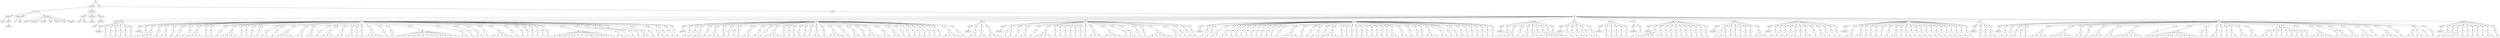 digraph Tree {
	"t0" [label = "TEI"];
	"t1" [label = "teiHeader"];
	"t2" [label = "fileDesc"];
	"t3" [label = "titleStmt"];
	"t4" [label = "title"];
	"t5" [label = "author"];
	"t6" [label = "surname"];
	"t7" [label = "publicationStmt"];
	"t8" [label = "p"];
	"t9" [label = "idno"];
	"t10" [label = "sourceDesc"];
	"t11" [label = "genre"];
	"t12" [label = "inspiration"];
	"t13" [label = "structure"];
	"t14" [label = "type"];
	"t15" [label = "periode"];
	"t16" [label = "taille"];
	"t17" [label = "permalien"];
	"t18" [label = "profileDesc"];
	"t19" [label = "creation"];
	"t20" [label = "date"];
	"t21" [label = "date"];
	"t22" [label = "langUsage"];
	"t23" [label = "language"];
	"t24" [label = "textClass"];
	"t25" [label = "keywords"];
	"t26" [label = "term"];
	"t27" [label = "text"];
	"t28" [label = "body"];
	"t29" [label = "div1"];
	"t30" [label = "head"];
	"t31" [label = "div2"];
	"t32" [label = "head"];
	"t33" [label = "listPerson"];
	"t34" [label = "sp"];
	"t35" [label = "p"];
	"t36" [label = "s"];
	"t37" [label = "sp"];
	"t38" [label = "p"];
	"t39" [label = "s"];
	"t40" [label = "sp"];
	"t41" [label = "p"];
	"t42" [label = "s"];
	"t43" [label = "sp"];
	"t44" [label = "p"];
	"t45" [label = "s"];
	"t46" [label = "sp"];
	"t47" [label = "p"];
	"t48" [label = "s"];
	"t49" [label = "sp"];
	"t50" [label = "p"];
	"t51" [label = "s"];
	"t52" [label = "div2"];
	"t53" [label = "head"];
	"t54" [label = "listPerson"];
	"t55" [label = "sp"];
	"t56" [label = "p"];
	"t57" [label = "s"];
	"t58" [label = "sp"];
	"t59" [label = "p"];
	"t60" [label = "s"];
	"t61" [label = "s"];
	"t62" [label = "s"];
	"t63" [label = "sp"];
	"t64" [label = "p"];
	"t65" [label = "s"];
	"t66" [label = "sp"];
	"t67" [label = "p"];
	"t68" [label = "s"];
	"t69" [label = "s"];
	"t70" [label = "sp"];
	"t71" [label = "p"];
	"t72" [label = "s"];
	"t73" [label = "sp"];
	"t74" [label = "p"];
	"t75" [label = "s"];
	"t76" [label = "sp"];
	"t77" [label = "p"];
	"t78" [label = "s"];
	"t79" [label = "sp"];
	"t80" [label = "p"];
	"t81" [label = "s"];
	"t82" [label = "s"];
	"t83" [label = "s"];
	"t84" [label = "s"];
	"t85" [label = "sp"];
	"t86" [label = "p"];
	"t87" [label = "s"];
	"t88" [label = "sp"];
	"t89" [label = "p"];
	"t90" [label = "s"];
	"t91" [label = "sp"];
	"t92" [label = "p"];
	"t93" [label = "s"];
	"t94" [label = "sp"];
	"t95" [label = "p"];
	"t96" [label = "s"];
	"t97" [label = "s"];
	"t98" [label = "s"];
	"t99" [label = "s"];
	"t100" [label = "sp"];
	"t101" [label = "p"];
	"t102" [label = "s"];
	"t103" [label = "sp"];
	"t104" [label = "p"];
	"t105" [label = "s"];
	"t106" [label = "sp"];
	"t107" [label = "p"];
	"t108" [label = "s"];
	"t109" [label = "sp"];
	"t110" [label = "p"];
	"t111" [label = "s"];
	"t112" [label = "sp"];
	"t113" [label = "p"];
	"t114" [label = "s"];
	"t115" [label = "s"];
	"t116" [label = "sp"];
	"t117" [label = "p"];
	"t118" [label = "s"];
	"t119" [label = "sp"];
	"t120" [label = "p"];
	"t121" [label = "s"];
	"t122" [label = "s"];
	"t123" [label = "s"];
	"t124" [label = "s"];
	"t125" [label = "sp"];
	"t126" [label = "p"];
	"t127" [label = "s"];
	"t128" [label = "s"];
	"t129" [label = "sp"];
	"t130" [label = "p"];
	"t131" [label = "s"];
	"t132" [label = "s"];
	"t133" [label = "sp"];
	"t134" [label = "p"];
	"t135" [label = "s"];
	"t136" [label = "sp"];
	"t137" [label = "p"];
	"t138" [label = "s"];
	"t139" [label = "s"];
	"t140" [label = "s"];
	"t141" [label = "sp"];
	"t142" [label = "p"];
	"t143" [label = "s"];
	"t144" [label = "s"];
	"t145" [label = "sp"];
	"t146" [label = "p"];
	"t147" [label = "s"];
	"t148" [label = "s"];
	"t149" [label = "sp"];
	"t150" [label = "p"];
	"t151" [label = "s"];
	"t152" [label = "sp"];
	"t153" [label = "p"];
	"t154" [label = "s"];
	"t155" [label = "sp"];
	"t156" [label = "p"];
	"t157" [label = "s"];
	"t158" [label = "s"];
	"t159" [label = "s"];
	"t160" [label = "s"];
	"t161" [label = "sp"];
	"t162" [label = "p"];
	"t163" [label = "s"];
	"t164" [label = "sp"];
	"t165" [label = "p"];
	"t166" [label = "s"];
	"t167" [label = "sp"];
	"t168" [label = "p"];
	"t169" [label = "s"];
	"t170" [label = "s"];
	"t171" [label = "s"];
	"t172" [label = "s"];
	"t173" [label = "s"];
	"t174" [label = "s"];
	"t175" [label = "s"];
	"t176" [label = "s"];
	"t177" [label = "s"];
	"t178" [label = "s"];
	"t179" [label = "s"];
	"t180" [label = "s"];
	"t181" [label = "s"];
	"t182" [label = "sp"];
	"t183" [label = "p"];
	"t184" [label = "s"];
	"t185" [label = "s"];
	"t186" [label = "sp"];
	"t187" [label = "p"];
	"t188" [label = "s"];
	"t189" [label = "sp"];
	"t190" [label = "p"];
	"t191" [label = "s"];
	"t192" [label = "s"];
	"t193" [label = "sp"];
	"t194" [label = "p"];
	"t195" [label = "s"];
	"t196" [label = "sp"];
	"t197" [label = "p"];
	"t198" [label = "s"];
	"t199" [label = "s"];
	"t200" [label = "s"];
	"t201" [label = "s"];
	"t202" [label = "s"];
	"t203" [label = "sp"];
	"t204" [label = "p"];
	"t205" [label = "s"];
	"t206" [label = "sp"];
	"t207" [label = "p"];
	"t208" [label = "s"];
	"t209" [label = "sp"];
	"t210" [label = "p"];
	"t211" [label = "s"];
	"t212" [label = "sp"];
	"t213" [label = "p"];
	"t214" [label = "s"];
	"t215" [label = "sp"];
	"t216" [label = "p"];
	"t217" [label = "s"];
	"t218" [label = "sp"];
	"t219" [label = "p"];
	"t220" [label = "s"];
	"t221" [label = "p"];
	"t222" [label = "s"];
	"t223" [label = "sp"];
	"t224" [label = "p"];
	"t225" [label = "s"];
	"t226" [label = "s"];
	"t227" [label = "s"];
	"t228" [label = "s"];
	"t229" [label = "s"];
	"t230" [label = "s"];
	"t231" [label = "s"];
	"t232" [label = "s"];
	"t233" [label = "s"];
	"t234" [label = "s"];
	"t235" [label = "s"];
	"t236" [label = "s"];
	"t237" [label = "s"];
	"t238" [label = "sp"];
	"t239" [label = "p"];
	"t240" [label = "s"];
	"t241" [label = "s"];
	"t242" [label = "sp"];
	"t243" [label = "p"];
	"t244" [label = "s"];
	"t245" [label = "sp"];
	"t246" [label = "p"];
	"t247" [label = "s"];
	"t248" [label = "sp"];
	"t249" [label = "p"];
	"t250" [label = "s"];
	"t251" [label = "sp"];
	"t252" [label = "p"];
	"t253" [label = "s"];
	"t254" [label = "s"];
	"t255" [label = "sp"];
	"t256" [label = "p"];
	"t257" [label = "s"];
	"t258" [label = "sp"];
	"t259" [label = "p"];
	"t260" [label = "s"];
	"t261" [label = "s"];
	"t262" [label = "sp"];
	"t263" [label = "p"];
	"t264" [label = "s"];
	"t265" [label = "sp"];
	"t266" [label = "p"];
	"t267" [label = "s"];
	"t268" [label = "sp"];
	"t269" [label = "p"];
	"t270" [label = "s"];
	"t271" [label = "div2"];
	"t272" [label = "head"];
	"t273" [label = "listPerson"];
	"t274" [label = "sp"];
	"t275" [label = "p"];
	"t276" [label = "s"];
	"t277" [label = "sp"];
	"t278" [label = "p"];
	"t279" [label = "s"];
	"t280" [label = "sp"];
	"t281" [label = "p"];
	"t282" [label = "s"];
	"t283" [label = "s"];
	"t284" [label = "sp"];
	"t285" [label = "p"];
	"t286" [label = "s"];
	"t287" [label = "sp"];
	"t288" [label = "p"];
	"t289" [label = "s"];
	"t290" [label = "s"];
	"t291" [label = "s"];
	"t292" [label = "sp"];
	"t293" [label = "p"];
	"t294" [label = "s"];
	"t295" [label = "sp"];
	"t296" [label = "p"];
	"t297" [label = "s"];
	"t298" [label = "sp"];
	"t299" [label = "p"];
	"t300" [label = "s"];
	"t301" [label = "p"];
	"t302" [label = "s"];
	"t303" [label = "sp"];
	"t304" [label = "p"];
	"t305" [label = "s"];
	"t306" [label = "s"];
	"t307" [label = "sp"];
	"t308" [label = "p"];
	"t309" [label = "s"];
	"t310" [label = "sp"];
	"t311" [label = "p"];
	"t312" [label = "s"];
	"t313" [label = "sp"];
	"t314" [label = "p"];
	"t315" [label = "s"];
	"t316" [label = "s"];
	"t317" [label = "s"];
	"t318" [label = "s"];
	"t319" [label = "sp"];
	"t320" [label = "p"];
	"t321" [label = "s"];
	"t322" [label = "sp"];
	"t323" [label = "p"];
	"t324" [label = "s"];
	"t325" [label = "sp"];
	"t326" [label = "p"];
	"t327" [label = "s"];
	"t328" [label = "sp"];
	"t329" [label = "p"];
	"t330" [label = "s"];
	"t331" [label = "sp"];
	"t332" [label = "p"];
	"t333" [label = "s"];
	"t334" [label = "sp"];
	"t335" [label = "p"];
	"t336" [label = "s"];
	"t337" [label = "sp"];
	"t338" [label = "p"];
	"t339" [label = "s"];
	"t340" [label = "s"];
	"t341" [label = "sp"];
	"t342" [label = "p"];
	"t343" [label = "s"];
	"t344" [label = "sp"];
	"t345" [label = "p"];
	"t346" [label = "s"];
	"t347" [label = "s"];
	"t348" [label = "s"];
	"t349" [label = "s"];
	"t350" [label = "sp"];
	"t351" [label = "p"];
	"t352" [label = "s"];
	"t353" [label = "sp"];
	"t354" [label = "p"];
	"t355" [label = "s"];
	"t356" [label = "s"];
	"t357" [label = "sp"];
	"t358" [label = "p"];
	"t359" [label = "s"];
	"t360" [label = "sp"];
	"t361" [label = "p"];
	"t362" [label = "s"];
	"t363" [label = "s"];
	"t364" [label = "s"];
	"t365" [label = "sp"];
	"t366" [label = "p"];
	"t367" [label = "s"];
	"t368" [label = "s"];
	"t369" [label = "sp"];
	"t370" [label = "p"];
	"t371" [label = "s"];
	"t372" [label = "s"];
	"t373" [label = "sp"];
	"t374" [label = "p"];
	"t375" [label = "s"];
	"t376" [label = "sp"];
	"t377" [label = "p"];
	"t378" [label = "s"];
	"t379" [label = "sp"];
	"t380" [label = "p"];
	"t381" [label = "s"];
	"t382" [label = "sp"];
	"t383" [label = "p"];
	"t384" [label = "s"];
	"t385" [label = "sp"];
	"t386" [label = "p"];
	"t387" [label = "s"];
	"t388" [label = "sp"];
	"t389" [label = "p"];
	"t390" [label = "s"];
	"t391" [label = "sp"];
	"t392" [label = "p"];
	"t393" [label = "s"];
	"t394" [label = "sp"];
	"t395" [label = "p"];
	"t396" [label = "s"];
	"t397" [label = "sp"];
	"t398" [label = "p"];
	"t399" [label = "s"];
	"t400" [label = "s"];
	"t401" [label = "s"];
	"t402" [label = "s"];
	"t403" [label = "sp"];
	"t404" [label = "p"];
	"t405" [label = "s"];
	"t406" [label = "div2"];
	"t407" [label = "head"];
	"t408" [label = "listPerson"];
	"t409" [label = "sp"];
	"t410" [label = "p"];
	"t411" [label = "s"];
	"t412" [label = "s"];
	"t413" [label = "sp"];
	"t414" [label = "p"];
	"t415" [label = "s"];
	"t416" [label = "s"];
	"t417" [label = "sp"];
	"t418" [label = "p"];
	"t419" [label = "s"];
	"t420" [label = "s"];
	"t421" [label = "s"];
	"t422" [label = "div2"];
	"t423" [label = "head"];
	"t424" [label = "listPerson"];
	"t425" [label = "sp"];
	"t426" [label = "p"];
	"t427" [label = "s"];
	"t428" [label = "p"];
	"t429" [label = "s"];
	"t430" [label = "sp"];
	"t431" [label = "p"];
	"t432" [label = "s"];
	"t433" [label = "sp"];
	"t434" [label = "p"];
	"t435" [label = "s"];
	"t436" [label = "s"];
	"t437" [label = "sp"];
	"t438" [label = "p"];
	"t439" [label = "s"];
	"t440" [label = "sp"];
	"t441" [label = "p"];
	"t442" [label = "s"];
	"t443" [label = "s"];
	"t444" [label = "s"];
	"t445" [label = "s"];
	"t446" [label = "sp"];
	"t447" [label = "p"];
	"t448" [label = "s"];
	"t449" [label = "sp"];
	"t450" [label = "p"];
	"t451" [label = "s"];
	"t452" [label = "sp"];
	"t453" [label = "p"];
	"t454" [label = "s"];
	"t455" [label = "sp"];
	"t456" [label = "p"];
	"t457" [label = "s"];
	"t458" [label = "sp"];
	"t459" [label = "p"];
	"t460" [label = "s"];
	"t461" [label = "sp"];
	"t462" [label = "p"];
	"t463" [label = "s"];
	"t464" [label = "sp"];
	"t465" [label = "p"];
	"t466" [label = "s"];
	"t467" [label = "sp"];
	"t468" [label = "p"];
	"t469" [label = "s"];
	"t470" [label = "s"];
	"t471" [label = "s"];
	"t472" [label = "sp"];
	"t473" [label = "p"];
	"t474" [label = "s"];
	"t475" [label = "s"];
	"t476" [label = "s"];
	"t477" [label = "s"];
	"t478" [label = "sp"];
	"t479" [label = "p"];
	"t480" [label = "s"];
	"t481" [label = "sp"];
	"t482" [label = "p"];
	"t483" [label = "s"];
	"t484" [label = "s"];
	"t485" [label = "sp"];
	"t486" [label = "p"];
	"t487" [label = "s"];
	"t488" [label = "sp"];
	"t489" [label = "p"];
	"t490" [label = "s"];
	"t491" [label = "sp"];
	"t492" [label = "p"];
	"t493" [label = "s"];
	"t494" [label = "s"];
	"t495" [label = "s"];
	"t496" [label = "s"];
	"t497" [label = "s"];
	"t498" [label = "sp"];
	"t499" [label = "p"];
	"t500" [label = "s"];
	"t501" [label = "s"];
	"t502" [label = "sp"];
	"t503" [label = "p"];
	"t504" [label = "s"];
	"t505" [label = "sp"];
	"t506" [label = "p"];
	"t507" [label = "s"];
	"t508" [label = "sp"];
	"t509" [label = "p"];
	"t510" [label = "s"];
	"t511" [label = "div2"];
	"t512" [label = "head"];
	"t513" [label = "listPerson"];
	"t514" [label = "sp"];
	"t515" [label = "p"];
	"t516" [label = "s"];
	"t517" [label = "sp"];
	"t518" [label = "p"];
	"t519" [label = "s"];
	"t520" [label = "sp"];
	"t521" [label = "p"];
	"t522" [label = "s"];
	"t523" [label = "s"];
	"t524" [label = "sp"];
	"t525" [label = "p"];
	"t526" [label = "s"];
	"t527" [label = "s"];
	"t528" [label = "sp"];
	"t529" [label = "p"];
	"t530" [label = "s"];
	"t531" [label = "sp"];
	"t532" [label = "p"];
	"t533" [label = "s"];
	"t534" [label = "sp"];
	"t535" [label = "p"];
	"t536" [label = "s"];
	"t537" [label = "sp"];
	"t538" [label = "p"];
	"t539" [label = "s"];
	"t540" [label = "sp"];
	"t541" [label = "p"];
	"t542" [label = "s"];
	"t543" [label = "sp"];
	"t544" [label = "p"];
	"t545" [label = "s"];
	"t546" [label = "sp"];
	"t547" [label = "p"];
	"t548" [label = "s"];
	"t549" [label = "sp"];
	"t550" [label = "p"];
	"t551" [label = "s"];
	"t552" [label = "sp"];
	"t553" [label = "p"];
	"t554" [label = "s"];
	"t555" [label = "sp"];
	"t556" [label = "p"];
	"t557" [label = "s"];
	"t558" [label = "sp"];
	"t559" [label = "p"];
	"t560" [label = "s"];
	"t561" [label = "s"];
	"t562" [label = "s"];
	"t563" [label = "s"];
	"t564" [label = "sp"];
	"t565" [label = "p"];
	"t566" [label = "s"];
	"t567" [label = "sp"];
	"t568" [label = "p"];
	"t569" [label = "s"];
	"t570" [label = "sp"];
	"t571" [label = "p"];
	"t572" [label = "s"];
	"t573" [label = "sp"];
	"t574" [label = "p"];
	"t575" [label = "s"];
	"t576" [label = "sp"];
	"t577" [label = "p"];
	"t578" [label = "s"];
	"t579" [label = "s"];
	"t580" [label = "s"];
	"t581" [label = "s"];
	"t582" [label = "sp"];
	"t583" [label = "p"];
	"t584" [label = "s"];
	"t585" [label = "sp"];
	"t586" [label = "p"];
	"t587" [label = "s"];
	"t588" [label = "sp"];
	"t589" [label = "p"];
	"t590" [label = "s"];
	"t591" [label = "sp"];
	"t592" [label = "p"];
	"t593" [label = "s"];
	"t594" [label = "sp"];
	"t595" [label = "p"];
	"t596" [label = "s"];
	"t597" [label = "sp"];
	"t598" [label = "p"];
	"t599" [label = "s"];
	"t600" [label = "sp"];
	"t601" [label = "p"];
	"t602" [label = "s"];
	"t603" [label = "sp"];
	"t604" [label = "p"];
	"t605" [label = "s"];
	"t606" [label = "sp"];
	"t607" [label = "p"];
	"t608" [label = "s"];
	"t609" [label = "sp"];
	"t610" [label = "p"];
	"t611" [label = "s"];
	"t612" [label = "sp"];
	"t613" [label = "p"];
	"t614" [label = "s"];
	"t615" [label = "s"];
	"t616" [label = "sp"];
	"t617" [label = "p"];
	"t618" [label = "s"];
	"t619" [label = "s"];
	"t620" [label = "sp"];
	"t621" [label = "p"];
	"t622" [label = "s"];
	"t623" [label = "sp"];
	"t624" [label = "p"];
	"t625" [label = "s"];
	"t626" [label = "sp"];
	"t627" [label = "p"];
	"t628" [label = "s"];
	"t629" [label = "sp"];
	"t630" [label = "p"];
	"t631" [label = "s"];
	"t632" [label = "s"];
	"t633" [label = "s"];
	"t634" [label = "sp"];
	"t635" [label = "p"];
	"t636" [label = "s"];
	"t637" [label = "s"];
	"t638" [label = "sp"];
	"t639" [label = "p"];
	"t640" [label = "s"];
	"t641" [label = "sp"];
	"t642" [label = "p"];
	"t643" [label = "s"];
	"t644" [label = "sp"];
	"t645" [label = "p"];
	"t646" [label = "s"];
	"t647" [label = "sp"];
	"t648" [label = "p"];
	"t649" [label = "s"];
	"t650" [label = "sp"];
	"t651" [label = "p"];
	"t652" [label = "s"];
	"t653" [label = "sp"];
	"t654" [label = "p"];
	"t655" [label = "s"];
	"t656" [label = "sp"];
	"t657" [label = "p"];
	"t658" [label = "s"];
	"t659" [label = "sp"];
	"t660" [label = "p"];
	"t661" [label = "s"];
	"t662" [label = "sp"];
	"t663" [label = "p"];
	"t664" [label = "s"];
	"t665" [label = "div2"];
	"t666" [label = "head"];
	"t667" [label = "listPerson"];
	"t668" [label = "sp"];
	"t669" [label = "p"];
	"t670" [label = "s"];
	"t671" [label = "sp"];
	"t672" [label = "p"];
	"t673" [label = "s"];
	"t674" [label = "s"];
	"t675" [label = "s"];
	"t676" [label = "sp"];
	"t677" [label = "p"];
	"t678" [label = "s"];
	"t679" [label = "sp"];
	"t680" [label = "p"];
	"t681" [label = "s"];
	"t682" [label = "s"];
	"t683" [label = "sp"];
	"t684" [label = "p"];
	"t685" [label = "s"];
	"t686" [label = "s"];
	"t687" [label = "sp"];
	"t688" [label = "p"];
	"t689" [label = "s"];
	"t690" [label = "sp"];
	"t691" [label = "p"];
	"t692" [label = "s"];
	"t693" [label = "s"];
	"t694" [label = "s"];
	"t695" [label = "sp"];
	"t696" [label = "p"];
	"t697" [label = "s"];
	"t698" [label = "sp"];
	"t699" [label = "p"];
	"t700" [label = "s"];
	"t701" [label = "div2"];
	"t702" [label = "head"];
	"t703" [label = "listPerson"];
	"t704" [label = "sp"];
	"t705" [label = "p"];
	"t706" [label = "s"];
	"t707" [label = "sp"];
	"t708" [label = "p"];
	"t709" [label = "s"];
	"t710" [label = "sp"];
	"t711" [label = "p"];
	"t712" [label = "s"];
	"t713" [label = "sp"];
	"t714" [label = "p"];
	"t715" [label = "s"];
	"t716" [label = "p"];
	"t717" [label = "s"];
	"t718" [label = "sp"];
	"t719" [label = "p"];
	"t720" [label = "s"];
	"t721" [label = "div2"];
	"t722" [label = "head"];
	"t723" [label = "listPerson"];
	"t724" [label = "sp"];
	"t725" [label = "p"];
	"t726" [label = "s"];
	"t727" [label = "sp"];
	"t728" [label = "p"];
	"t729" [label = "s"];
	"t730" [label = "sp"];
	"t731" [label = "p"];
	"t732" [label = "s"];
	"t733" [label = "sp"];
	"t734" [label = "p"];
	"t735" [label = "s"];
	"t736" [label = "sp"];
	"t737" [label = "p"];
	"t738" [label = "s"];
	"t739" [label = "div2"];
	"t740" [label = "head"];
	"t741" [label = "listPerson"];
	"t742" [label = "sp"];
	"t743" [label = "p"];
	"t744" [label = "s"];
	"t745" [label = "div2"];
	"t746" [label = "head"];
	"t747" [label = "listPerson"];
	"t748" [label = "sp"];
	"t749" [label = "p"];
	"t750" [label = "s"];
	"t751" [label = "s"];
	"t752" [label = "s"];
	"t753" [label = "s"];
	"t754" [label = "sp"];
	"t755" [label = "p"];
	"t756" [label = "s"];
	"t757" [label = "s"];
	"t758" [label = "sp"];
	"t759" [label = "p"];
	"t760" [label = "s"];
	"t761" [label = "sp"];
	"t762" [label = "p"];
	"t763" [label = "s"];
	"t764" [label = "sp"];
	"t765" [label = "p"];
	"t766" [label = "s"];
	"t767" [label = "sp"];
	"t768" [label = "p"];
	"t769" [label = "s"];
	"t770" [label = "sp"];
	"t771" [label = "p"];
	"t772" [label = "s"];
	"t773" [label = "sp"];
	"t774" [label = "p"];
	"t775" [label = "s"];
	"t776" [label = "sp"];
	"t777" [label = "p"];
	"t778" [label = "s"];
	"t779" [label = "sp"];
	"t780" [label = "p"];
	"t781" [label = "s"];
	"t782" [label = "sp"];
	"t783" [label = "p"];
	"t784" [label = "s"];
	"t785" [label = "div2"];
	"t786" [label = "head"];
	"t787" [label = "listPerson"];
	"t788" [label = "sp"];
	"t789" [label = "p"];
	"t790" [label = "s"];
	"t791" [label = "p"];
	"t792" [label = "s"];
	"t793" [label = "s"];
	"t794" [label = "sp"];
	"t795" [label = "p"];
	"t796" [label = "s"];
	"t797" [label = "sp"];
	"t798" [label = "p"];
	"t799" [label = "s"];
	"t800" [label = "sp"];
	"t801" [label = "p"];
	"t802" [label = "s"];
	"t803" [label = "sp"];
	"t804" [label = "p"];
	"t805" [label = "s"];
	"t806" [label = "sp"];
	"t807" [label = "p"];
	"t808" [label = "s"];
	"t809" [label = "sp"];
	"t810" [label = "p"];
	"t811" [label = "s"];
	"t812" [label = "s"];
	"t813" [label = "s"];
	"t814" [label = "div2"];
	"t815" [label = "head"];
	"t816" [label = "listPerson"];
	"t817" [label = "sp"];
	"t818" [label = "p"];
	"t819" [label = "s"];
	"t820" [label = "sp"];
	"t821" [label = "p"];
	"t822" [label = "s"];
	"t823" [label = "sp"];
	"t824" [label = "p"];
	"t825" [label = "s"];
	"t826" [label = "sp"];
	"t827" [label = "p"];
	"t828" [label = "s"];
	"t829" [label = "sp"];
	"t830" [label = "p"];
	"t831" [label = "s"];
	"t832" [label = "s"];
	"t833" [label = "sp"];
	"t834" [label = "p"];
	"t835" [label = "s"];
	"t836" [label = "sp"];
	"t837" [label = "p"];
	"t838" [label = "s"];
	"t839" [label = "s"];
	"t840" [label = "sp"];
	"t841" [label = "p"];
	"t842" [label = "s"];
	"t843" [label = "sp"];
	"t844" [label = "p"];
	"t845" [label = "s"];
	"t846" [label = "s"];
	"t847" [label = "sp"];
	"t848" [label = "p"];
	"t849" [label = "s"];
	"t850" [label = "sp"];
	"t851" [label = "p"];
	"t852" [label = "s"];
	"t853" [label = "sp"];
	"t854" [label = "p"];
	"t855" [label = "s"];
	"t856" [label = "div2"];
	"t857" [label = "head"];
	"t858" [label = "listPerson"];
	"t859" [label = "sp"];
	"t860" [label = "p"];
	"t861" [label = "s"];
	"t862" [label = "s"];
	"t863" [label = "sp"];
	"t864" [label = "p"];
	"t865" [label = "s"];
	"t866" [label = "s"];
	"t867" [label = "sp"];
	"t868" [label = "p"];
	"t869" [label = "s"];
	"t870" [label = "sp"];
	"t871" [label = "p"];
	"t872" [label = "s"];
	"t873" [label = "sp"];
	"t874" [label = "p"];
	"t875" [label = "s"];
	"t876" [label = "sp"];
	"t877" [label = "p"];
	"t878" [label = "s"];
	"t879" [label = "sp"];
	"t880" [label = "p"];
	"t881" [label = "s"];
	"t882" [label = "sp"];
	"t883" [label = "p"];
	"t884" [label = "s"];
	"t885" [label = "s"];
	"t886" [label = "sp"];
	"t887" [label = "p"];
	"t888" [label = "s"];
	"t889" [label = "sp"];
	"t890" [label = "p"];
	"t891" [label = "s"];
	"t892" [label = "s"];
	"t893" [label = "sp"];
	"t894" [label = "p"];
	"t895" [label = "s"];
	"t896" [label = "sp"];
	"t897" [label = "p"];
	"t898" [label = "s"];
	"t899" [label = "sp"];
	"t900" [label = "p"];
	"t901" [label = "s"];
	"t902" [label = "sp"];
	"t903" [label = "p"];
	"t904" [label = "s"];
	"t905" [label = "sp"];
	"t906" [label = "p"];
	"t907" [label = "s"];
	"t908" [label = "sp"];
	"t909" [label = "p"];
	"t910" [label = "s"];
	"t911" [label = "sp"];
	"t912" [label = "p"];
	"t913" [label = "s"];
	"t914" [label = "sp"];
	"t915" [label = "p"];
	"t916" [label = "s"];
	"t917" [label = "sp"];
	"t918" [label = "p"];
	"t919" [label = "s"];
	"t920" [label = "sp"];
	"t921" [label = "p"];
	"t922" [label = "s"];
	"t923" [label = "sp"];
	"t924" [label = "p"];
	"t925" [label = "s"];
	"t926" [label = "sp"];
	"t927" [label = "p"];
	"t928" [label = "s"];
	"t929" [label = "div2"];
	"t930" [label = "head"];
	"t931" [label = "listPerson"];
	"t932" [label = "sp"];
	"t933" [label = "p"];
	"t934" [label = "s"];
	"t935" [label = "sp"];
	"t936" [label = "p"];
	"t937" [label = "s"];
	"t938" [label = "sp"];
	"t939" [label = "p"];
	"t940" [label = "s"];
	"t941" [label = "s"];
	"t942" [label = "div2"];
	"t943" [label = "head"];
	"t944" [label = "listPerson"];
	"t945" [label = "sp"];
	"t946" [label = "p"];
	"t947" [label = "s"];
	"t948" [label = "sp"];
	"t949" [label = "p"];
	"t950" [label = "s"];
	"t951" [label = "sp"];
	"t952" [label = "p"];
	"t953" [label = "s"];
	"t954" [label = "s"];
	"t955" [label = "sp"];
	"t956" [label = "p"];
	"t957" [label = "s"];
	"t958" [label = "p"];
	"t959" [label = "s"];
	"t960" [label = "sp"];
	"t961" [label = "p"];
	"t962" [label = "s"];
	"t963" [label = "s"];
	"t964" [label = "s"];
	"t965" [label = "s"];
	"t966" [label = "sp"];
	"t967" [label = "p"];
	"t968" [label = "s"];
	"t969" [label = "s"];
	"t970" [label = "s"];
	"t971" [label = "s"];
	"t972" [label = "s"];
	"t973" [label = "sp"];
	"t974" [label = "p"];
	"t975" [label = "s"];
	"t976" [label = "s"];
	"t977" [label = "sp"];
	"t978" [label = "p"];
	"t979" [label = "s"];
	"t980" [label = "sp"];
	"t981" [label = "p"];
	"t982" [label = "s"];
	"t983" [label = "s"];
	"t984" [label = "s"];
	"t985" [label = "sp"];
	"t986" [label = "p"];
	"t987" [label = "s"];
	"t988" [label = "s"];
	"t989" [label = "sp"];
	"t990" [label = "p"];
	"t991" [label = "s"];
	"t992" [label = "s"];
	"t993" [label = "s"];
	"t994" [label = "s"];
	"t995" [label = "s"];
	"t996" [label = "s"];
	"t997" [label = "sp"];
	"t998" [label = "p"];
	"t999" [label = "s"];
	"t1000" [label = "sp"];
	"t1001" [label = "p"];
	"t1002" [label = "s"];
	"t1003" [label = "s"];
	"t1004" [label = "s"];
	"t1005" [label = "s"];
	"t1006" [label = "s"];
	"t1007" [label = "s"];
	"t1008" [label = "s"];
	"t1009" [label = "s"];
	"t1010" [label = "s"];
	"t1011" [label = "s"];
	"t1012" [label = "sp"];
	"t1013" [label = "p"];
	"t1014" [label = "s"];
	"t1015" [label = "p"];
	"t1016" [label = "s"];
	"t1017" [label = "sp"];
	"t1018" [label = "p"];
	"t1019" [label = "s"];
	"t1020" [label = "s"];
	"t1021" [label = "sp"];
	"t1022" [label = "p"];
	"t1023" [label = "s"];
	"t1024" [label = "sp"];
	"t1025" [label = "p"];
	"t1026" [label = "s"];
	"t1027" [label = "sp"];
	"t1028" [label = "p"];
	"t1029" [label = "s"];
	"t1030" [label = "s"];
	"t1031" [label = "sp"];
	"t1032" [label = "p"];
	"t1033" [label = "s"];
	"t1034" [label = "s"];
	"t1035" [label = "sp"];
	"t1036" [label = "p"];
	"t1037" [label = "s"];
	"t1038" [label = "s"];
	"t1039" [label = "sp"];
	"t1040" [label = "p"];
	"t1041" [label = "s"];
	"t1042" [label = "s"];
	"t1043" [label = "p"];
	"t1044" [label = "s"];
	"t1045" [label = "p"];
	"t1046" [label = "s"];
	"t1047" [label = "p"];
	"t1048" [label = "s"];
	"t1049" [label = "p"];
	"t1050" [label = "s"];
	"t1051" [label = "p"];
	"t1052" [label = "s"];
	"t1053" [label = "p"];
	"t1054" [label = "s"];
	"t1055" [label = "p"];
	"t1056" [label = "s"];
	"t1057" [label = "sp"];
	"t1058" [label = "p"];
	"t1059" [label = "s"];
	"t1060" [label = "sp"];
	"t1061" [label = "p"];
	"t1062" [label = "s"];
	"t1063" [label = "s"];
	"t1064" [label = "s"];
	"t1065" [label = "s"];
	"t1066" [label = "s"];
	"t1067" [label = "sp"];
	"t1068" [label = "p"];
	"t1069" [label = "s"];
	"t1070" [label = "sp"];
	"t1071" [label = "p"];
	"t1072" [label = "s"];
	"t1073" [label = "s"];
	"t1074" [label = "sp"];
	"t1075" [label = "p"];
	"t1076" [label = "s"];
	"t1077" [label = "s"];
	"t1078" [label = "sp"];
	"t1079" [label = "p"];
	"t1080" [label = "s"];
	"t1081" [label = "s"];
	"t1082" [label = "s"];
	"t1083" [label = "sp"];
	"t1084" [label = "p"];
	"t1085" [label = "s"];
	"t1086" [label = "sp"];
	"t1087" [label = "p"];
	"t1088" [label = "s"];
	"t1089" [label = "s"];
	"t1090" [label = "s"];
	"t1091" [label = "s"];
	"t1092" [label = "sp"];
	"t1093" [label = "p"];
	"t1094" [label = "s"];
	"t1095" [label = "sp"];
	"t1096" [label = "p"];
	"t1097" [label = "s"];
	"t1098" [label = "s"];
	"t1099" [label = "p"];
	"t1100" [label = "s"];
	"t1101" [label = "s"];
	"t1102" [label = "p"];
	"t1103" [label = "s"];
	"t1104" [label = "sp"];
	"t1105" [label = "p"];
	"t1106" [label = "s"];
	"t1107" [label = "div2"];
	"t1108" [label = "head"];
	"t1109" [label = "listPerson"];
	"t1110" [label = "sp"];
	"t1111" [label = "p"];
	"t1112" [label = "s"];
	"t1113" [label = "sp"];
	"t1114" [label = "p"];
	"t1115" [label = "s"];
	"t1116" [label = "sp"];
	"t1117" [label = "p"];
	"t1118" [label = "s"];
	"t1119" [label = "s"];
	"t1120" [label = "s"];
	"t1121" [label = "sp"];
	"t1122" [label = "p"];
	"t1123" [label = "s"];
	"t1124" [label = "sp"];
	"t1125" [label = "p"];
	"t1126" [label = "s"];
	"t1127" [label = "sp"];
	"t1128" [label = "p"];
	"t1129" [label = "s"];
	"t1130" [label = "sp"];
	"t1131" [label = "p"];
	"t1132" [label = "s"];
	"t1133" [label = "sp"];
	"t1134" [label = "p"];
	"t1135" [label = "s"];
	"t1136" [label = "sp"];
	"t1137" [label = "p"];
	"t1138" [label = "s"];
	"t1139" [label = "s"];
	"t1140" [label = "sp"];
	"t1141" [label = "p"];
	"t1142" [label = "s"];
	"t0" -> "t1";
	"t1" -> "t2";
	"t2" -> "t3";
	"t3" -> "t4";
	"t3" -> "t5";
	"t5" -> "t6";
	"t2" -> "t7";
	"t7" -> "t8";
	"t7" -> "t9";
	"t2" -> "t10";
	"t10" -> "t11";
	"t10" -> "t12";
	"t10" -> "t13";
	"t10" -> "t14";
	"t10" -> "t15";
	"t10" -> "t16";
	"t10" -> "t17";
	"t1" -> "t18";
	"t18" -> "t19";
	"t19" -> "t20";
	"t19" -> "t21";
	"t18" -> "t22";
	"t22" -> "t23";
	"t18" -> "t24";
	"t24" -> "t25";
	"t25" -> "t26";
	"t0" -> "t27";
	"t27" -> "t28";
	"t28" -> "t29";
	"t29" -> "t30";
	"t29" -> "t31";
	"t31" -> "t32";
	"t32" -> "t33";
	"t31" -> "t34";
	"t34" -> "t35";
	"t35" -> "t36";
	"t31" -> "t37";
	"t37" -> "t38";
	"t38" -> "t39";
	"t31" -> "t40";
	"t40" -> "t41";
	"t41" -> "t42";
	"t31" -> "t43";
	"t43" -> "t44";
	"t44" -> "t45";
	"t31" -> "t46";
	"t46" -> "t47";
	"t47" -> "t48";
	"t31" -> "t49";
	"t49" -> "t50";
	"t50" -> "t51";
	"t29" -> "t52";
	"t52" -> "t53";
	"t53" -> "t54";
	"t52" -> "t55";
	"t55" -> "t56";
	"t56" -> "t57";
	"t52" -> "t58";
	"t58" -> "t59";
	"t59" -> "t60";
	"t59" -> "t61";
	"t59" -> "t62";
	"t52" -> "t63";
	"t63" -> "t64";
	"t64" -> "t65";
	"t52" -> "t66";
	"t66" -> "t67";
	"t67" -> "t68";
	"t67" -> "t69";
	"t52" -> "t70";
	"t70" -> "t71";
	"t71" -> "t72";
	"t52" -> "t73";
	"t73" -> "t74";
	"t74" -> "t75";
	"t52" -> "t76";
	"t76" -> "t77";
	"t77" -> "t78";
	"t52" -> "t79";
	"t79" -> "t80";
	"t80" -> "t81";
	"t80" -> "t82";
	"t80" -> "t83";
	"t80" -> "t84";
	"t52" -> "t85";
	"t85" -> "t86";
	"t86" -> "t87";
	"t52" -> "t88";
	"t88" -> "t89";
	"t89" -> "t90";
	"t52" -> "t91";
	"t91" -> "t92";
	"t92" -> "t93";
	"t52" -> "t94";
	"t94" -> "t95";
	"t95" -> "t96";
	"t95" -> "t97";
	"t95" -> "t98";
	"t95" -> "t99";
	"t52" -> "t100";
	"t100" -> "t101";
	"t101" -> "t102";
	"t52" -> "t103";
	"t103" -> "t104";
	"t104" -> "t105";
	"t52" -> "t106";
	"t106" -> "t107";
	"t107" -> "t108";
	"t52" -> "t109";
	"t109" -> "t110";
	"t110" -> "t111";
	"t52" -> "t112";
	"t112" -> "t113";
	"t113" -> "t114";
	"t113" -> "t115";
	"t52" -> "t116";
	"t116" -> "t117";
	"t117" -> "t118";
	"t52" -> "t119";
	"t119" -> "t120";
	"t120" -> "t121";
	"t120" -> "t122";
	"t120" -> "t123";
	"t120" -> "t124";
	"t52" -> "t125";
	"t125" -> "t126";
	"t126" -> "t127";
	"t126" -> "t128";
	"t52" -> "t129";
	"t129" -> "t130";
	"t130" -> "t131";
	"t130" -> "t132";
	"t52" -> "t133";
	"t133" -> "t134";
	"t134" -> "t135";
	"t52" -> "t136";
	"t136" -> "t137";
	"t137" -> "t138";
	"t137" -> "t139";
	"t137" -> "t140";
	"t52" -> "t141";
	"t141" -> "t142";
	"t142" -> "t143";
	"t142" -> "t144";
	"t52" -> "t145";
	"t145" -> "t146";
	"t146" -> "t147";
	"t146" -> "t148";
	"t52" -> "t149";
	"t149" -> "t150";
	"t150" -> "t151";
	"t52" -> "t152";
	"t152" -> "t153";
	"t153" -> "t154";
	"t52" -> "t155";
	"t155" -> "t156";
	"t156" -> "t157";
	"t156" -> "t158";
	"t156" -> "t159";
	"t156" -> "t160";
	"t52" -> "t161";
	"t161" -> "t162";
	"t162" -> "t163";
	"t52" -> "t164";
	"t164" -> "t165";
	"t165" -> "t166";
	"t52" -> "t167";
	"t167" -> "t168";
	"t168" -> "t169";
	"t168" -> "t170";
	"t168" -> "t171";
	"t168" -> "t172";
	"t168" -> "t173";
	"t168" -> "t174";
	"t168" -> "t175";
	"t168" -> "t176";
	"t168" -> "t177";
	"t168" -> "t178";
	"t168" -> "t179";
	"t168" -> "t180";
	"t168" -> "t181";
	"t52" -> "t182";
	"t182" -> "t183";
	"t183" -> "t184";
	"t183" -> "t185";
	"t52" -> "t186";
	"t186" -> "t187";
	"t187" -> "t188";
	"t52" -> "t189";
	"t189" -> "t190";
	"t190" -> "t191";
	"t190" -> "t192";
	"t52" -> "t193";
	"t193" -> "t194";
	"t194" -> "t195";
	"t52" -> "t196";
	"t196" -> "t197";
	"t197" -> "t198";
	"t197" -> "t199";
	"t197" -> "t200";
	"t197" -> "t201";
	"t197" -> "t202";
	"t52" -> "t203";
	"t203" -> "t204";
	"t204" -> "t205";
	"t52" -> "t206";
	"t206" -> "t207";
	"t207" -> "t208";
	"t52" -> "t209";
	"t209" -> "t210";
	"t210" -> "t211";
	"t52" -> "t212";
	"t212" -> "t213";
	"t213" -> "t214";
	"t52" -> "t215";
	"t215" -> "t216";
	"t216" -> "t217";
	"t52" -> "t218";
	"t218" -> "t219";
	"t219" -> "t220";
	"t218" -> "t221";
	"t221" -> "t222";
	"t52" -> "t223";
	"t223" -> "t224";
	"t224" -> "t225";
	"t224" -> "t226";
	"t224" -> "t227";
	"t224" -> "t228";
	"t224" -> "t229";
	"t224" -> "t230";
	"t224" -> "t231";
	"t224" -> "t232";
	"t224" -> "t233";
	"t224" -> "t234";
	"t224" -> "t235";
	"t224" -> "t236";
	"t224" -> "t237";
	"t52" -> "t238";
	"t238" -> "t239";
	"t239" -> "t240";
	"t239" -> "t241";
	"t52" -> "t242";
	"t242" -> "t243";
	"t243" -> "t244";
	"t52" -> "t245";
	"t245" -> "t246";
	"t246" -> "t247";
	"t52" -> "t248";
	"t248" -> "t249";
	"t249" -> "t250";
	"t52" -> "t251";
	"t251" -> "t252";
	"t252" -> "t253";
	"t252" -> "t254";
	"t52" -> "t255";
	"t255" -> "t256";
	"t256" -> "t257";
	"t52" -> "t258";
	"t258" -> "t259";
	"t259" -> "t260";
	"t259" -> "t261";
	"t52" -> "t262";
	"t262" -> "t263";
	"t263" -> "t264";
	"t52" -> "t265";
	"t265" -> "t266";
	"t266" -> "t267";
	"t52" -> "t268";
	"t268" -> "t269";
	"t269" -> "t270";
	"t29" -> "t271";
	"t271" -> "t272";
	"t272" -> "t273";
	"t271" -> "t274";
	"t274" -> "t275";
	"t275" -> "t276";
	"t271" -> "t277";
	"t277" -> "t278";
	"t278" -> "t279";
	"t271" -> "t280";
	"t280" -> "t281";
	"t281" -> "t282";
	"t281" -> "t283";
	"t271" -> "t284";
	"t284" -> "t285";
	"t285" -> "t286";
	"t271" -> "t287";
	"t287" -> "t288";
	"t288" -> "t289";
	"t288" -> "t290";
	"t288" -> "t291";
	"t271" -> "t292";
	"t292" -> "t293";
	"t293" -> "t294";
	"t271" -> "t295";
	"t295" -> "t296";
	"t296" -> "t297";
	"t271" -> "t298";
	"t298" -> "t299";
	"t299" -> "t300";
	"t298" -> "t301";
	"t301" -> "t302";
	"t271" -> "t303";
	"t303" -> "t304";
	"t304" -> "t305";
	"t304" -> "t306";
	"t271" -> "t307";
	"t307" -> "t308";
	"t308" -> "t309";
	"t271" -> "t310";
	"t310" -> "t311";
	"t311" -> "t312";
	"t271" -> "t313";
	"t313" -> "t314";
	"t314" -> "t315";
	"t314" -> "t316";
	"t314" -> "t317";
	"t314" -> "t318";
	"t271" -> "t319";
	"t319" -> "t320";
	"t320" -> "t321";
	"t271" -> "t322";
	"t322" -> "t323";
	"t323" -> "t324";
	"t271" -> "t325";
	"t325" -> "t326";
	"t326" -> "t327";
	"t271" -> "t328";
	"t328" -> "t329";
	"t329" -> "t330";
	"t271" -> "t331";
	"t331" -> "t332";
	"t332" -> "t333";
	"t271" -> "t334";
	"t334" -> "t335";
	"t335" -> "t336";
	"t271" -> "t337";
	"t337" -> "t338";
	"t338" -> "t339";
	"t338" -> "t340";
	"t271" -> "t341";
	"t341" -> "t342";
	"t342" -> "t343";
	"t271" -> "t344";
	"t344" -> "t345";
	"t345" -> "t346";
	"t345" -> "t347";
	"t345" -> "t348";
	"t345" -> "t349";
	"t271" -> "t350";
	"t350" -> "t351";
	"t351" -> "t352";
	"t271" -> "t353";
	"t353" -> "t354";
	"t354" -> "t355";
	"t354" -> "t356";
	"t271" -> "t357";
	"t357" -> "t358";
	"t358" -> "t359";
	"t271" -> "t360";
	"t360" -> "t361";
	"t361" -> "t362";
	"t361" -> "t363";
	"t361" -> "t364";
	"t271" -> "t365";
	"t365" -> "t366";
	"t366" -> "t367";
	"t366" -> "t368";
	"t271" -> "t369";
	"t369" -> "t370";
	"t370" -> "t371";
	"t370" -> "t372";
	"t271" -> "t373";
	"t373" -> "t374";
	"t374" -> "t375";
	"t271" -> "t376";
	"t376" -> "t377";
	"t377" -> "t378";
	"t271" -> "t379";
	"t379" -> "t380";
	"t380" -> "t381";
	"t271" -> "t382";
	"t382" -> "t383";
	"t383" -> "t384";
	"t271" -> "t385";
	"t385" -> "t386";
	"t386" -> "t387";
	"t271" -> "t388";
	"t388" -> "t389";
	"t389" -> "t390";
	"t271" -> "t391";
	"t391" -> "t392";
	"t392" -> "t393";
	"t271" -> "t394";
	"t394" -> "t395";
	"t395" -> "t396";
	"t271" -> "t397";
	"t397" -> "t398";
	"t398" -> "t399";
	"t398" -> "t400";
	"t398" -> "t401";
	"t398" -> "t402";
	"t271" -> "t403";
	"t403" -> "t404";
	"t404" -> "t405";
	"t29" -> "t406";
	"t406" -> "t407";
	"t407" -> "t408";
	"t406" -> "t409";
	"t409" -> "t410";
	"t410" -> "t411";
	"t410" -> "t412";
	"t406" -> "t413";
	"t413" -> "t414";
	"t414" -> "t415";
	"t414" -> "t416";
	"t406" -> "t417";
	"t417" -> "t418";
	"t418" -> "t419";
	"t418" -> "t420";
	"t418" -> "t421";
	"t29" -> "t422";
	"t422" -> "t423";
	"t423" -> "t424";
	"t422" -> "t425";
	"t425" -> "t426";
	"t426" -> "t427";
	"t425" -> "t428";
	"t428" -> "t429";
	"t422" -> "t430";
	"t430" -> "t431";
	"t431" -> "t432";
	"t422" -> "t433";
	"t433" -> "t434";
	"t434" -> "t435";
	"t434" -> "t436";
	"t422" -> "t437";
	"t437" -> "t438";
	"t438" -> "t439";
	"t422" -> "t440";
	"t440" -> "t441";
	"t441" -> "t442";
	"t441" -> "t443";
	"t441" -> "t444";
	"t441" -> "t445";
	"t422" -> "t446";
	"t446" -> "t447";
	"t447" -> "t448";
	"t422" -> "t449";
	"t449" -> "t450";
	"t450" -> "t451";
	"t422" -> "t452";
	"t452" -> "t453";
	"t453" -> "t454";
	"t422" -> "t455";
	"t455" -> "t456";
	"t456" -> "t457";
	"t422" -> "t458";
	"t458" -> "t459";
	"t459" -> "t460";
	"t422" -> "t461";
	"t461" -> "t462";
	"t462" -> "t463";
	"t422" -> "t464";
	"t464" -> "t465";
	"t465" -> "t466";
	"t422" -> "t467";
	"t467" -> "t468";
	"t468" -> "t469";
	"t468" -> "t470";
	"t468" -> "t471";
	"t422" -> "t472";
	"t472" -> "t473";
	"t473" -> "t474";
	"t473" -> "t475";
	"t473" -> "t476";
	"t473" -> "t477";
	"t422" -> "t478";
	"t478" -> "t479";
	"t479" -> "t480";
	"t422" -> "t481";
	"t481" -> "t482";
	"t482" -> "t483";
	"t482" -> "t484";
	"t422" -> "t485";
	"t485" -> "t486";
	"t486" -> "t487";
	"t422" -> "t488";
	"t488" -> "t489";
	"t489" -> "t490";
	"t422" -> "t491";
	"t491" -> "t492";
	"t492" -> "t493";
	"t492" -> "t494";
	"t492" -> "t495";
	"t492" -> "t496";
	"t492" -> "t497";
	"t422" -> "t498";
	"t498" -> "t499";
	"t499" -> "t500";
	"t499" -> "t501";
	"t422" -> "t502";
	"t502" -> "t503";
	"t503" -> "t504";
	"t422" -> "t505";
	"t505" -> "t506";
	"t506" -> "t507";
	"t422" -> "t508";
	"t508" -> "t509";
	"t509" -> "t510";
	"t29" -> "t511";
	"t511" -> "t512";
	"t512" -> "t513";
	"t511" -> "t514";
	"t514" -> "t515";
	"t515" -> "t516";
	"t511" -> "t517";
	"t517" -> "t518";
	"t518" -> "t519";
	"t511" -> "t520";
	"t520" -> "t521";
	"t521" -> "t522";
	"t521" -> "t523";
	"t511" -> "t524";
	"t524" -> "t525";
	"t525" -> "t526";
	"t525" -> "t527";
	"t511" -> "t528";
	"t528" -> "t529";
	"t529" -> "t530";
	"t511" -> "t531";
	"t531" -> "t532";
	"t532" -> "t533";
	"t511" -> "t534";
	"t534" -> "t535";
	"t535" -> "t536";
	"t511" -> "t537";
	"t537" -> "t538";
	"t538" -> "t539";
	"t511" -> "t540";
	"t540" -> "t541";
	"t541" -> "t542";
	"t511" -> "t543";
	"t543" -> "t544";
	"t544" -> "t545";
	"t511" -> "t546";
	"t546" -> "t547";
	"t547" -> "t548";
	"t511" -> "t549";
	"t549" -> "t550";
	"t550" -> "t551";
	"t511" -> "t552";
	"t552" -> "t553";
	"t553" -> "t554";
	"t511" -> "t555";
	"t555" -> "t556";
	"t556" -> "t557";
	"t511" -> "t558";
	"t558" -> "t559";
	"t559" -> "t560";
	"t559" -> "t561";
	"t559" -> "t562";
	"t559" -> "t563";
	"t511" -> "t564";
	"t564" -> "t565";
	"t565" -> "t566";
	"t511" -> "t567";
	"t567" -> "t568";
	"t568" -> "t569";
	"t511" -> "t570";
	"t570" -> "t571";
	"t571" -> "t572";
	"t511" -> "t573";
	"t573" -> "t574";
	"t574" -> "t575";
	"t511" -> "t576";
	"t576" -> "t577";
	"t577" -> "t578";
	"t577" -> "t579";
	"t577" -> "t580";
	"t577" -> "t581";
	"t511" -> "t582";
	"t582" -> "t583";
	"t583" -> "t584";
	"t511" -> "t585";
	"t585" -> "t586";
	"t586" -> "t587";
	"t511" -> "t588";
	"t588" -> "t589";
	"t589" -> "t590";
	"t511" -> "t591";
	"t591" -> "t592";
	"t592" -> "t593";
	"t511" -> "t594";
	"t594" -> "t595";
	"t595" -> "t596";
	"t511" -> "t597";
	"t597" -> "t598";
	"t598" -> "t599";
	"t511" -> "t600";
	"t600" -> "t601";
	"t601" -> "t602";
	"t511" -> "t603";
	"t603" -> "t604";
	"t604" -> "t605";
	"t511" -> "t606";
	"t606" -> "t607";
	"t607" -> "t608";
	"t511" -> "t609";
	"t609" -> "t610";
	"t610" -> "t611";
	"t511" -> "t612";
	"t612" -> "t613";
	"t613" -> "t614";
	"t613" -> "t615";
	"t511" -> "t616";
	"t616" -> "t617";
	"t617" -> "t618";
	"t617" -> "t619";
	"t511" -> "t620";
	"t620" -> "t621";
	"t621" -> "t622";
	"t511" -> "t623";
	"t623" -> "t624";
	"t624" -> "t625";
	"t511" -> "t626";
	"t626" -> "t627";
	"t627" -> "t628";
	"t511" -> "t629";
	"t629" -> "t630";
	"t630" -> "t631";
	"t630" -> "t632";
	"t630" -> "t633";
	"t511" -> "t634";
	"t634" -> "t635";
	"t635" -> "t636";
	"t635" -> "t637";
	"t511" -> "t638";
	"t638" -> "t639";
	"t639" -> "t640";
	"t511" -> "t641";
	"t641" -> "t642";
	"t642" -> "t643";
	"t511" -> "t644";
	"t644" -> "t645";
	"t645" -> "t646";
	"t511" -> "t647";
	"t647" -> "t648";
	"t648" -> "t649";
	"t511" -> "t650";
	"t650" -> "t651";
	"t651" -> "t652";
	"t511" -> "t653";
	"t653" -> "t654";
	"t654" -> "t655";
	"t511" -> "t656";
	"t656" -> "t657";
	"t657" -> "t658";
	"t511" -> "t659";
	"t659" -> "t660";
	"t660" -> "t661";
	"t511" -> "t662";
	"t662" -> "t663";
	"t663" -> "t664";
	"t29" -> "t665";
	"t665" -> "t666";
	"t666" -> "t667";
	"t665" -> "t668";
	"t668" -> "t669";
	"t669" -> "t670";
	"t665" -> "t671";
	"t671" -> "t672";
	"t672" -> "t673";
	"t672" -> "t674";
	"t672" -> "t675";
	"t665" -> "t676";
	"t676" -> "t677";
	"t677" -> "t678";
	"t665" -> "t679";
	"t679" -> "t680";
	"t680" -> "t681";
	"t680" -> "t682";
	"t665" -> "t683";
	"t683" -> "t684";
	"t684" -> "t685";
	"t684" -> "t686";
	"t665" -> "t687";
	"t687" -> "t688";
	"t688" -> "t689";
	"t665" -> "t690";
	"t690" -> "t691";
	"t691" -> "t692";
	"t691" -> "t693";
	"t691" -> "t694";
	"t665" -> "t695";
	"t695" -> "t696";
	"t696" -> "t697";
	"t665" -> "t698";
	"t698" -> "t699";
	"t699" -> "t700";
	"t29" -> "t701";
	"t701" -> "t702";
	"t702" -> "t703";
	"t701" -> "t704";
	"t704" -> "t705";
	"t705" -> "t706";
	"t701" -> "t707";
	"t707" -> "t708";
	"t708" -> "t709";
	"t701" -> "t710";
	"t710" -> "t711";
	"t711" -> "t712";
	"t701" -> "t713";
	"t713" -> "t714";
	"t714" -> "t715";
	"t713" -> "t716";
	"t716" -> "t717";
	"t701" -> "t718";
	"t718" -> "t719";
	"t719" -> "t720";
	"t29" -> "t721";
	"t721" -> "t722";
	"t722" -> "t723";
	"t721" -> "t724";
	"t724" -> "t725";
	"t725" -> "t726";
	"t721" -> "t727";
	"t727" -> "t728";
	"t728" -> "t729";
	"t721" -> "t730";
	"t730" -> "t731";
	"t731" -> "t732";
	"t721" -> "t733";
	"t733" -> "t734";
	"t734" -> "t735";
	"t721" -> "t736";
	"t736" -> "t737";
	"t737" -> "t738";
	"t29" -> "t739";
	"t739" -> "t740";
	"t740" -> "t741";
	"t739" -> "t742";
	"t742" -> "t743";
	"t743" -> "t744";
	"t29" -> "t745";
	"t745" -> "t746";
	"t746" -> "t747";
	"t745" -> "t748";
	"t748" -> "t749";
	"t749" -> "t750";
	"t749" -> "t751";
	"t749" -> "t752";
	"t749" -> "t753";
	"t745" -> "t754";
	"t754" -> "t755";
	"t755" -> "t756";
	"t755" -> "t757";
	"t745" -> "t758";
	"t758" -> "t759";
	"t759" -> "t760";
	"t745" -> "t761";
	"t761" -> "t762";
	"t762" -> "t763";
	"t745" -> "t764";
	"t764" -> "t765";
	"t765" -> "t766";
	"t745" -> "t767";
	"t767" -> "t768";
	"t768" -> "t769";
	"t745" -> "t770";
	"t770" -> "t771";
	"t771" -> "t772";
	"t745" -> "t773";
	"t773" -> "t774";
	"t774" -> "t775";
	"t745" -> "t776";
	"t776" -> "t777";
	"t777" -> "t778";
	"t745" -> "t779";
	"t779" -> "t780";
	"t780" -> "t781";
	"t745" -> "t782";
	"t782" -> "t783";
	"t783" -> "t784";
	"t29" -> "t785";
	"t785" -> "t786";
	"t786" -> "t787";
	"t785" -> "t788";
	"t788" -> "t789";
	"t789" -> "t790";
	"t788" -> "t791";
	"t791" -> "t792";
	"t791" -> "t793";
	"t785" -> "t794";
	"t794" -> "t795";
	"t795" -> "t796";
	"t785" -> "t797";
	"t797" -> "t798";
	"t798" -> "t799";
	"t785" -> "t800";
	"t800" -> "t801";
	"t801" -> "t802";
	"t785" -> "t803";
	"t803" -> "t804";
	"t804" -> "t805";
	"t785" -> "t806";
	"t806" -> "t807";
	"t807" -> "t808";
	"t785" -> "t809";
	"t809" -> "t810";
	"t810" -> "t811";
	"t810" -> "t812";
	"t810" -> "t813";
	"t29" -> "t814";
	"t814" -> "t815";
	"t815" -> "t816";
	"t814" -> "t817";
	"t817" -> "t818";
	"t818" -> "t819";
	"t814" -> "t820";
	"t820" -> "t821";
	"t821" -> "t822";
	"t814" -> "t823";
	"t823" -> "t824";
	"t824" -> "t825";
	"t814" -> "t826";
	"t826" -> "t827";
	"t827" -> "t828";
	"t814" -> "t829";
	"t829" -> "t830";
	"t830" -> "t831";
	"t830" -> "t832";
	"t814" -> "t833";
	"t833" -> "t834";
	"t834" -> "t835";
	"t814" -> "t836";
	"t836" -> "t837";
	"t837" -> "t838";
	"t837" -> "t839";
	"t814" -> "t840";
	"t840" -> "t841";
	"t841" -> "t842";
	"t814" -> "t843";
	"t843" -> "t844";
	"t844" -> "t845";
	"t844" -> "t846";
	"t814" -> "t847";
	"t847" -> "t848";
	"t848" -> "t849";
	"t814" -> "t850";
	"t850" -> "t851";
	"t851" -> "t852";
	"t814" -> "t853";
	"t853" -> "t854";
	"t854" -> "t855";
	"t29" -> "t856";
	"t856" -> "t857";
	"t857" -> "t858";
	"t856" -> "t859";
	"t859" -> "t860";
	"t860" -> "t861";
	"t860" -> "t862";
	"t856" -> "t863";
	"t863" -> "t864";
	"t864" -> "t865";
	"t864" -> "t866";
	"t856" -> "t867";
	"t867" -> "t868";
	"t868" -> "t869";
	"t856" -> "t870";
	"t870" -> "t871";
	"t871" -> "t872";
	"t856" -> "t873";
	"t873" -> "t874";
	"t874" -> "t875";
	"t856" -> "t876";
	"t876" -> "t877";
	"t877" -> "t878";
	"t856" -> "t879";
	"t879" -> "t880";
	"t880" -> "t881";
	"t856" -> "t882";
	"t882" -> "t883";
	"t883" -> "t884";
	"t883" -> "t885";
	"t856" -> "t886";
	"t886" -> "t887";
	"t887" -> "t888";
	"t856" -> "t889";
	"t889" -> "t890";
	"t890" -> "t891";
	"t890" -> "t892";
	"t856" -> "t893";
	"t893" -> "t894";
	"t894" -> "t895";
	"t856" -> "t896";
	"t896" -> "t897";
	"t897" -> "t898";
	"t856" -> "t899";
	"t899" -> "t900";
	"t900" -> "t901";
	"t856" -> "t902";
	"t902" -> "t903";
	"t903" -> "t904";
	"t856" -> "t905";
	"t905" -> "t906";
	"t906" -> "t907";
	"t856" -> "t908";
	"t908" -> "t909";
	"t909" -> "t910";
	"t856" -> "t911";
	"t911" -> "t912";
	"t912" -> "t913";
	"t856" -> "t914";
	"t914" -> "t915";
	"t915" -> "t916";
	"t856" -> "t917";
	"t917" -> "t918";
	"t918" -> "t919";
	"t856" -> "t920";
	"t920" -> "t921";
	"t921" -> "t922";
	"t856" -> "t923";
	"t923" -> "t924";
	"t924" -> "t925";
	"t856" -> "t926";
	"t926" -> "t927";
	"t927" -> "t928";
	"t29" -> "t929";
	"t929" -> "t930";
	"t930" -> "t931";
	"t929" -> "t932";
	"t932" -> "t933";
	"t933" -> "t934";
	"t929" -> "t935";
	"t935" -> "t936";
	"t936" -> "t937";
	"t929" -> "t938";
	"t938" -> "t939";
	"t939" -> "t940";
	"t939" -> "t941";
	"t29" -> "t942";
	"t942" -> "t943";
	"t943" -> "t944";
	"t942" -> "t945";
	"t945" -> "t946";
	"t946" -> "t947";
	"t942" -> "t948";
	"t948" -> "t949";
	"t949" -> "t950";
	"t942" -> "t951";
	"t951" -> "t952";
	"t952" -> "t953";
	"t952" -> "t954";
	"t942" -> "t955";
	"t955" -> "t956";
	"t956" -> "t957";
	"t955" -> "t958";
	"t958" -> "t959";
	"t942" -> "t960";
	"t960" -> "t961";
	"t961" -> "t962";
	"t961" -> "t963";
	"t961" -> "t964";
	"t961" -> "t965";
	"t942" -> "t966";
	"t966" -> "t967";
	"t967" -> "t968";
	"t967" -> "t969";
	"t967" -> "t970";
	"t967" -> "t971";
	"t967" -> "t972";
	"t942" -> "t973";
	"t973" -> "t974";
	"t974" -> "t975";
	"t974" -> "t976";
	"t942" -> "t977";
	"t977" -> "t978";
	"t978" -> "t979";
	"t942" -> "t980";
	"t980" -> "t981";
	"t981" -> "t982";
	"t981" -> "t983";
	"t981" -> "t984";
	"t942" -> "t985";
	"t985" -> "t986";
	"t986" -> "t987";
	"t986" -> "t988";
	"t942" -> "t989";
	"t989" -> "t990";
	"t990" -> "t991";
	"t990" -> "t992";
	"t990" -> "t993";
	"t990" -> "t994";
	"t990" -> "t995";
	"t990" -> "t996";
	"t942" -> "t997";
	"t997" -> "t998";
	"t998" -> "t999";
	"t942" -> "t1000";
	"t1000" -> "t1001";
	"t1001" -> "t1002";
	"t1001" -> "t1003";
	"t1001" -> "t1004";
	"t1001" -> "t1005";
	"t1001" -> "t1006";
	"t1001" -> "t1007";
	"t1001" -> "t1008";
	"t1001" -> "t1009";
	"t1001" -> "t1010";
	"t1001" -> "t1011";
	"t942" -> "t1012";
	"t1012" -> "t1013";
	"t1013" -> "t1014";
	"t1012" -> "t1015";
	"t1015" -> "t1016";
	"t942" -> "t1017";
	"t1017" -> "t1018";
	"t1018" -> "t1019";
	"t1018" -> "t1020";
	"t942" -> "t1021";
	"t1021" -> "t1022";
	"t1022" -> "t1023";
	"t942" -> "t1024";
	"t1024" -> "t1025";
	"t1025" -> "t1026";
	"t942" -> "t1027";
	"t1027" -> "t1028";
	"t1028" -> "t1029";
	"t1028" -> "t1030";
	"t942" -> "t1031";
	"t1031" -> "t1032";
	"t1032" -> "t1033";
	"t1032" -> "t1034";
	"t942" -> "t1035";
	"t1035" -> "t1036";
	"t1036" -> "t1037";
	"t1036" -> "t1038";
	"t942" -> "t1039";
	"t1039" -> "t1040";
	"t1040" -> "t1041";
	"t1040" -> "t1042";
	"t1039" -> "t1043";
	"t1043" -> "t1044";
	"t1039" -> "t1045";
	"t1045" -> "t1046";
	"t1039" -> "t1047";
	"t1047" -> "t1048";
	"t1039" -> "t1049";
	"t1049" -> "t1050";
	"t1039" -> "t1051";
	"t1051" -> "t1052";
	"t1039" -> "t1053";
	"t1053" -> "t1054";
	"t1039" -> "t1055";
	"t1055" -> "t1056";
	"t942" -> "t1057";
	"t1057" -> "t1058";
	"t1058" -> "t1059";
	"t942" -> "t1060";
	"t1060" -> "t1061";
	"t1061" -> "t1062";
	"t1061" -> "t1063";
	"t1061" -> "t1064";
	"t1061" -> "t1065";
	"t1061" -> "t1066";
	"t942" -> "t1067";
	"t1067" -> "t1068";
	"t1068" -> "t1069";
	"t942" -> "t1070";
	"t1070" -> "t1071";
	"t1071" -> "t1072";
	"t1071" -> "t1073";
	"t942" -> "t1074";
	"t1074" -> "t1075";
	"t1075" -> "t1076";
	"t1075" -> "t1077";
	"t942" -> "t1078";
	"t1078" -> "t1079";
	"t1079" -> "t1080";
	"t1079" -> "t1081";
	"t1079" -> "t1082";
	"t942" -> "t1083";
	"t1083" -> "t1084";
	"t1084" -> "t1085";
	"t942" -> "t1086";
	"t1086" -> "t1087";
	"t1087" -> "t1088";
	"t1087" -> "t1089";
	"t1087" -> "t1090";
	"t1087" -> "t1091";
	"t942" -> "t1092";
	"t1092" -> "t1093";
	"t1093" -> "t1094";
	"t942" -> "t1095";
	"t1095" -> "t1096";
	"t1096" -> "t1097";
	"t1096" -> "t1098";
	"t1095" -> "t1099";
	"t1099" -> "t1100";
	"t1099" -> "t1101";
	"t1095" -> "t1102";
	"t1102" -> "t1103";
	"t942" -> "t1104";
	"t1104" -> "t1105";
	"t1105" -> "t1106";
	"t29" -> "t1107";
	"t1107" -> "t1108";
	"t1108" -> "t1109";
	"t1107" -> "t1110";
	"t1110" -> "t1111";
	"t1111" -> "t1112";
	"t1107" -> "t1113";
	"t1113" -> "t1114";
	"t1114" -> "t1115";
	"t1107" -> "t1116";
	"t1116" -> "t1117";
	"t1117" -> "t1118";
	"t1117" -> "t1119";
	"t1117" -> "t1120";
	"t1107" -> "t1121";
	"t1121" -> "t1122";
	"t1122" -> "t1123";
	"t1107" -> "t1124";
	"t1124" -> "t1125";
	"t1125" -> "t1126";
	"t1107" -> "t1127";
	"t1127" -> "t1128";
	"t1128" -> "t1129";
	"t1107" -> "t1130";
	"t1130" -> "t1131";
	"t1131" -> "t1132";
	"t1107" -> "t1133";
	"t1133" -> "t1134";
	"t1134" -> "t1135";
	"t1107" -> "t1136";
	"t1136" -> "t1137";
	"t1137" -> "t1138";
	"t1137" -> "t1139";
	"t1107" -> "t1140";
	"t1140" -> "t1141";
	"t1141" -> "t1142";
}
